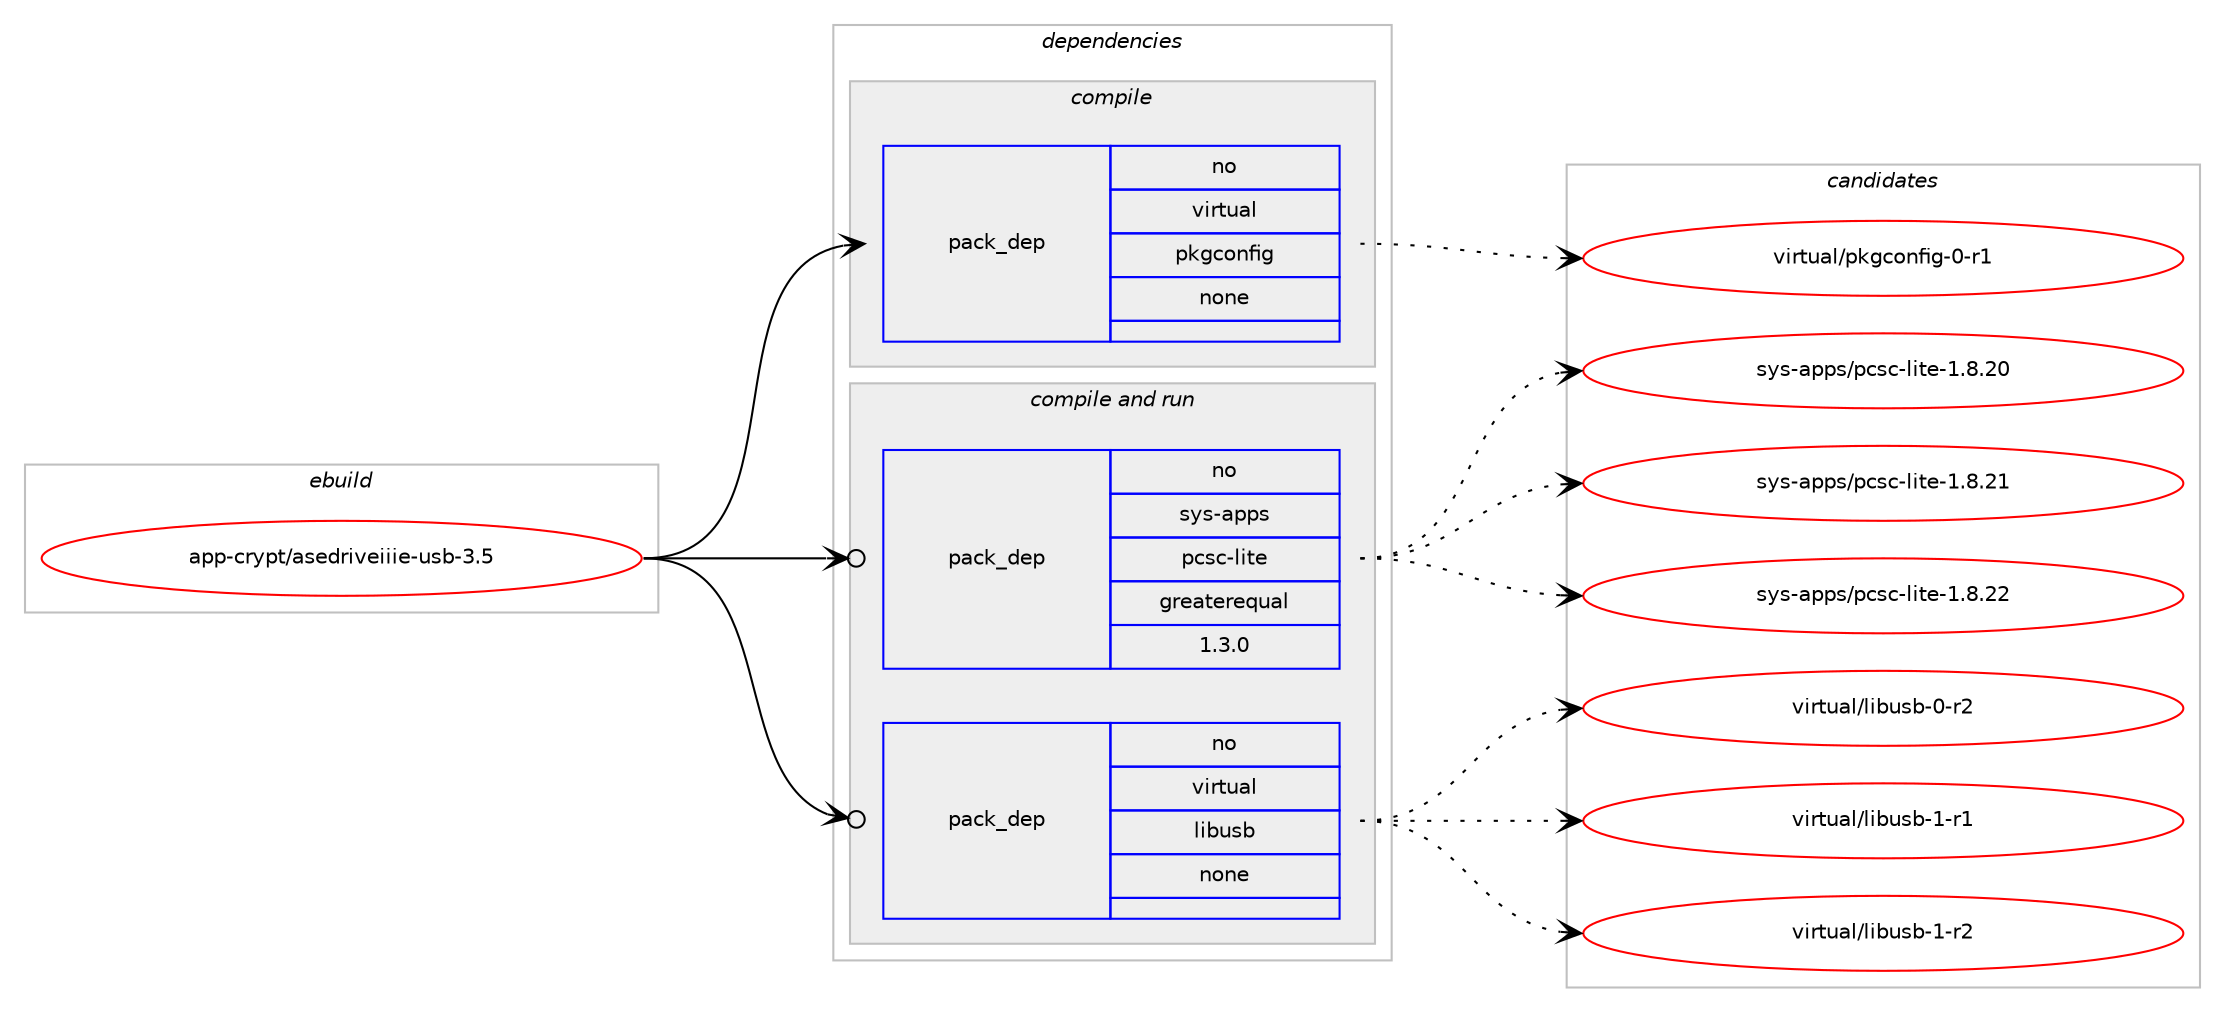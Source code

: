 digraph prolog {

# *************
# Graph options
# *************

newrank=true;
concentrate=true;
compound=true;
graph [rankdir=LR,fontname=Helvetica,fontsize=10,ranksep=1.5];#, ranksep=2.5, nodesep=0.2];
edge  [arrowhead=vee];
node  [fontname=Helvetica,fontsize=10];

# **********
# The ebuild
# **********

subgraph cluster_leftcol {
color=gray;
rank=same;
label=<<i>ebuild</i>>;
id [label="app-crypt/asedriveiiie-usb-3.5", color=red, width=4, href="../app-crypt/asedriveiiie-usb-3.5.svg"];
}

# ****************
# The dependencies
# ****************

subgraph cluster_midcol {
color=gray;
label=<<i>dependencies</i>>;
subgraph cluster_compile {
fillcolor="#eeeeee";
style=filled;
label=<<i>compile</i>>;
subgraph pack8660 {
dependency12112 [label=<<TABLE BORDER="0" CELLBORDER="1" CELLSPACING="0" CELLPADDING="4" WIDTH="220"><TR><TD ROWSPAN="6" CELLPADDING="30">pack_dep</TD></TR><TR><TD WIDTH="110">no</TD></TR><TR><TD>virtual</TD></TR><TR><TD>pkgconfig</TD></TR><TR><TD>none</TD></TR><TR><TD></TD></TR></TABLE>>, shape=none, color=blue];
}
id:e -> dependency12112:w [weight=20,style="solid",arrowhead="vee"];
}
subgraph cluster_compileandrun {
fillcolor="#eeeeee";
style=filled;
label=<<i>compile and run</i>>;
subgraph pack8661 {
dependency12113 [label=<<TABLE BORDER="0" CELLBORDER="1" CELLSPACING="0" CELLPADDING="4" WIDTH="220"><TR><TD ROWSPAN="6" CELLPADDING="30">pack_dep</TD></TR><TR><TD WIDTH="110">no</TD></TR><TR><TD>sys-apps</TD></TR><TR><TD>pcsc-lite</TD></TR><TR><TD>greaterequal</TD></TR><TR><TD>1.3.0</TD></TR></TABLE>>, shape=none, color=blue];
}
id:e -> dependency12113:w [weight=20,style="solid",arrowhead="odotvee"];
subgraph pack8662 {
dependency12114 [label=<<TABLE BORDER="0" CELLBORDER="1" CELLSPACING="0" CELLPADDING="4" WIDTH="220"><TR><TD ROWSPAN="6" CELLPADDING="30">pack_dep</TD></TR><TR><TD WIDTH="110">no</TD></TR><TR><TD>virtual</TD></TR><TR><TD>libusb</TD></TR><TR><TD>none</TD></TR><TR><TD></TD></TR></TABLE>>, shape=none, color=blue];
}
id:e -> dependency12114:w [weight=20,style="solid",arrowhead="odotvee"];
}
subgraph cluster_run {
fillcolor="#eeeeee";
style=filled;
label=<<i>run</i>>;
}
}

# **************
# The candidates
# **************

subgraph cluster_choices {
rank=same;
color=gray;
label=<<i>candidates</i>>;

subgraph choice8660 {
color=black;
nodesep=1;
choice11810511411611797108471121071039911111010210510345484511449 [label="virtual/pkgconfig-0-r1", color=red, width=4,href="../virtual/pkgconfig-0-r1.svg"];
dependency12112:e -> choice11810511411611797108471121071039911111010210510345484511449:w [style=dotted,weight="100"];
}
subgraph choice8661 {
color=black;
nodesep=1;
choice11512111545971121121154711299115994510810511610145494656465048 [label="sys-apps/pcsc-lite-1.8.20", color=red, width=4,href="../sys-apps/pcsc-lite-1.8.20.svg"];
choice11512111545971121121154711299115994510810511610145494656465049 [label="sys-apps/pcsc-lite-1.8.21", color=red, width=4,href="../sys-apps/pcsc-lite-1.8.21.svg"];
choice11512111545971121121154711299115994510810511610145494656465050 [label="sys-apps/pcsc-lite-1.8.22", color=red, width=4,href="../sys-apps/pcsc-lite-1.8.22.svg"];
dependency12113:e -> choice11512111545971121121154711299115994510810511610145494656465048:w [style=dotted,weight="100"];
dependency12113:e -> choice11512111545971121121154711299115994510810511610145494656465049:w [style=dotted,weight="100"];
dependency12113:e -> choice11512111545971121121154711299115994510810511610145494656465050:w [style=dotted,weight="100"];
}
subgraph choice8662 {
color=black;
nodesep=1;
choice1181051141161179710847108105981171159845484511450 [label="virtual/libusb-0-r2", color=red, width=4,href="../virtual/libusb-0-r2.svg"];
choice1181051141161179710847108105981171159845494511449 [label="virtual/libusb-1-r1", color=red, width=4,href="../virtual/libusb-1-r1.svg"];
choice1181051141161179710847108105981171159845494511450 [label="virtual/libusb-1-r2", color=red, width=4,href="../virtual/libusb-1-r2.svg"];
dependency12114:e -> choice1181051141161179710847108105981171159845484511450:w [style=dotted,weight="100"];
dependency12114:e -> choice1181051141161179710847108105981171159845494511449:w [style=dotted,weight="100"];
dependency12114:e -> choice1181051141161179710847108105981171159845494511450:w [style=dotted,weight="100"];
}
}

}
